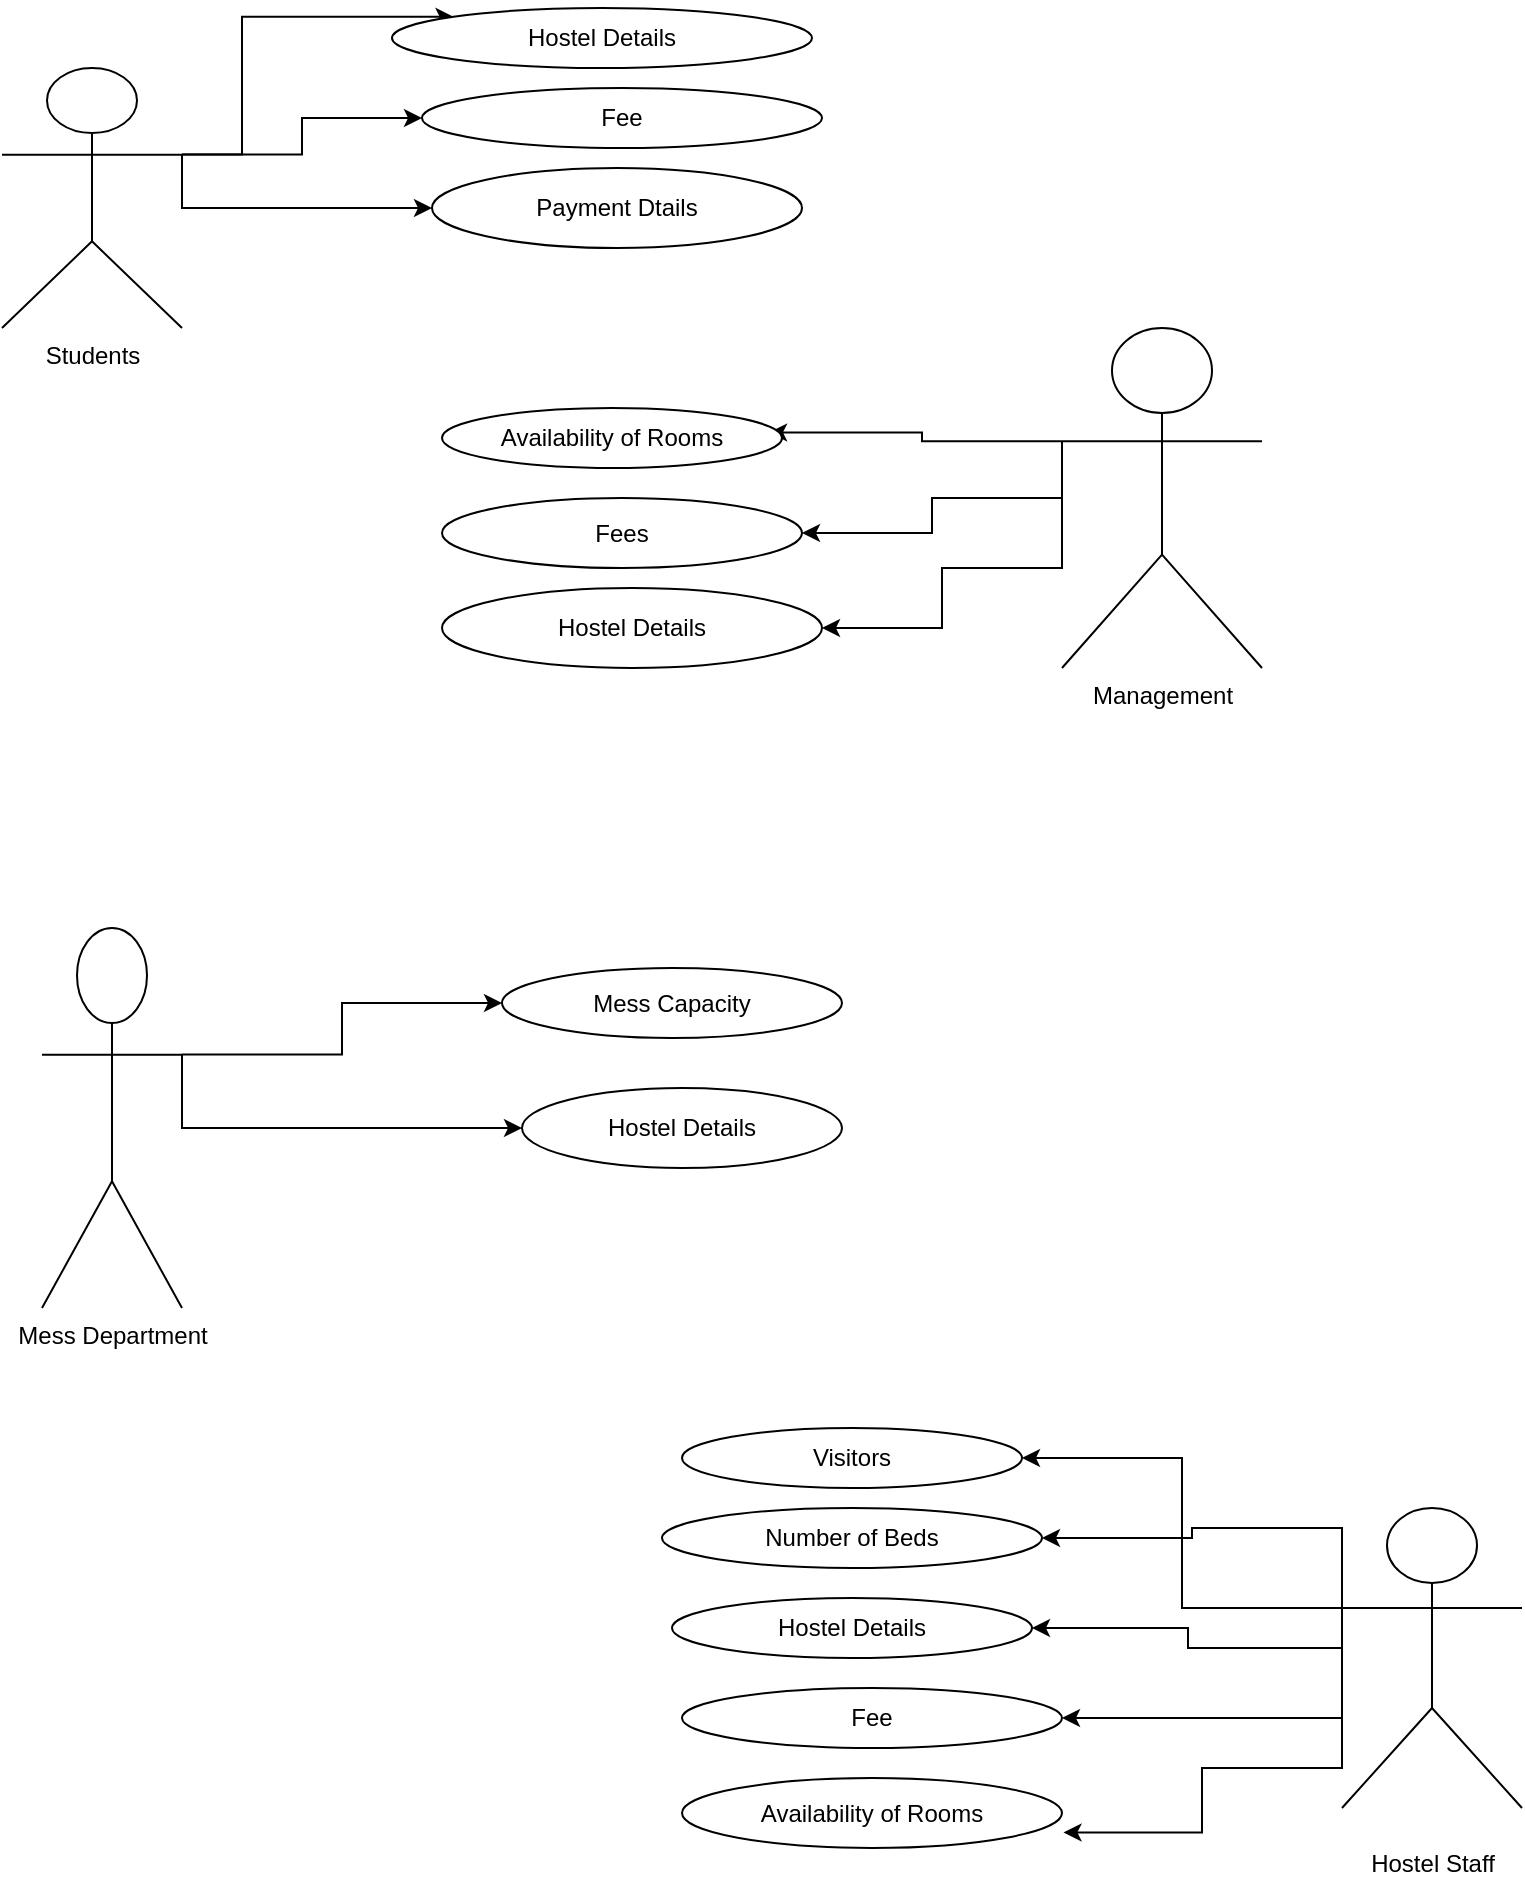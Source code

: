<mxfile version="12.1.7" type="github" pages="1"><diagram id="yyOYTIKLCq1hKmDe734P" name="Page-1"><mxGraphModel dx="1264" dy="1623" grid="1" gridSize="10" guides="1" tooltips="1" connect="1" arrows="1" fold="1" page="1" pageScale="1" pageWidth="850" pageHeight="1100" math="0" shadow="0"><root><mxCell id="0"/><mxCell id="1" parent="0"/><mxCell id="ryse2kRygMIAwQPBMCgx-4" style="edgeStyle=orthogonalEdgeStyle;rounded=0;orthogonalLoop=1;jettySize=auto;html=1;exitX=1;exitY=0.333;exitDx=0;exitDy=0;exitPerimeter=0;entryX=0;entryY=0;entryDx=0;entryDy=0;" edge="1" parent="1" source="ryse2kRygMIAwQPBMCgx-1" target="ryse2kRygMIAwQPBMCgx-2"><mxGeometry relative="1" as="geometry"><Array as="points"><mxPoint x="140" y="73"/><mxPoint x="140" y="4"/></Array></mxGeometry></mxCell><mxCell id="ryse2kRygMIAwQPBMCgx-11" style="edgeStyle=orthogonalEdgeStyle;rounded=0;orthogonalLoop=1;jettySize=auto;html=1;exitX=1;exitY=0.333;exitDx=0;exitDy=0;exitPerimeter=0;" edge="1" parent="1" source="ryse2kRygMIAwQPBMCgx-1" target="ryse2kRygMIAwQPBMCgx-9"><mxGeometry relative="1" as="geometry"/></mxCell><mxCell id="ryse2kRygMIAwQPBMCgx-12" style="edgeStyle=orthogonalEdgeStyle;rounded=0;orthogonalLoop=1;jettySize=auto;html=1;exitX=1;exitY=0.333;exitDx=0;exitDy=0;exitPerimeter=0;" edge="1" parent="1" source="ryse2kRygMIAwQPBMCgx-1" target="ryse2kRygMIAwQPBMCgx-10"><mxGeometry relative="1" as="geometry"><Array as="points"><mxPoint x="110" y="100"/></Array></mxGeometry></mxCell><mxCell id="ryse2kRygMIAwQPBMCgx-1" value="Students" style="shape=umlActor;verticalLabelPosition=bottom;labelBackgroundColor=#ffffff;verticalAlign=top;html=1;outlineConnect=0;" vertex="1" parent="1"><mxGeometry x="20" y="30" width="90" height="130" as="geometry"/></mxCell><mxCell id="ryse2kRygMIAwQPBMCgx-2" value="Hostel Details" style="ellipse;whiteSpace=wrap;html=1;" vertex="1" parent="1"><mxGeometry x="215" width="210" height="30" as="geometry"/></mxCell><mxCell id="ryse2kRygMIAwQPBMCgx-16" style="edgeStyle=orthogonalEdgeStyle;rounded=0;orthogonalLoop=1;jettySize=auto;html=1;exitX=0;exitY=0.333;exitDx=0;exitDy=0;exitPerimeter=0;entryX=0.962;entryY=0.407;entryDx=0;entryDy=0;entryPerimeter=0;" edge="1" parent="1" source="ryse2kRygMIAwQPBMCgx-7" target="ryse2kRygMIAwQPBMCgx-13"><mxGeometry relative="1" as="geometry"/></mxCell><mxCell id="ryse2kRygMIAwQPBMCgx-18" style="edgeStyle=orthogonalEdgeStyle;rounded=0;orthogonalLoop=1;jettySize=auto;html=1;exitX=0;exitY=0.333;exitDx=0;exitDy=0;exitPerimeter=0;entryX=1;entryY=0.5;entryDx=0;entryDy=0;" edge="1" parent="1" source="ryse2kRygMIAwQPBMCgx-7" target="ryse2kRygMIAwQPBMCgx-14"><mxGeometry relative="1" as="geometry"><Array as="points"><mxPoint x="550" y="245"/><mxPoint x="485" y="245"/><mxPoint x="485" y="263"/></Array></mxGeometry></mxCell><mxCell id="ryse2kRygMIAwQPBMCgx-19" style="edgeStyle=orthogonalEdgeStyle;rounded=0;orthogonalLoop=1;jettySize=auto;html=1;exitX=0;exitY=0.333;exitDx=0;exitDy=0;exitPerimeter=0;entryX=1;entryY=0.5;entryDx=0;entryDy=0;" edge="1" parent="1" source="ryse2kRygMIAwQPBMCgx-7" target="ryse2kRygMIAwQPBMCgx-15"><mxGeometry relative="1" as="geometry"><Array as="points"><mxPoint x="550" y="280"/><mxPoint x="490" y="280"/><mxPoint x="490" y="310"/></Array></mxGeometry></mxCell><mxCell id="ryse2kRygMIAwQPBMCgx-7" value="Management" style="shape=umlActor;verticalLabelPosition=bottom;labelBackgroundColor=#ffffff;verticalAlign=top;html=1;outlineConnect=0;" vertex="1" parent="1"><mxGeometry x="550" y="160" width="100" height="170" as="geometry"/></mxCell><mxCell id="ryse2kRygMIAwQPBMCgx-9" value="Fee" style="ellipse;whiteSpace=wrap;html=1;" vertex="1" parent="1"><mxGeometry x="230" y="40" width="200" height="30" as="geometry"/></mxCell><mxCell id="ryse2kRygMIAwQPBMCgx-10" value="Payment Dtails" style="ellipse;whiteSpace=wrap;html=1;" vertex="1" parent="1"><mxGeometry x="235" y="80" width="185" height="40" as="geometry"/></mxCell><mxCell id="ryse2kRygMIAwQPBMCgx-13" value="Availability of Rooms" style="ellipse;whiteSpace=wrap;html=1;" vertex="1" parent="1"><mxGeometry x="240" y="200" width="170" height="30" as="geometry"/></mxCell><mxCell id="ryse2kRygMIAwQPBMCgx-14" value="Fees" style="ellipse;whiteSpace=wrap;html=1;" vertex="1" parent="1"><mxGeometry x="240" y="245" width="180" height="35" as="geometry"/></mxCell><mxCell id="ryse2kRygMIAwQPBMCgx-15" value="Hostel Details" style="ellipse;whiteSpace=wrap;html=1;" vertex="1" parent="1"><mxGeometry x="240" y="290" width="190" height="40" as="geometry"/></mxCell><mxCell id="ryse2kRygMIAwQPBMCgx-26" style="edgeStyle=orthogonalEdgeStyle;rounded=0;orthogonalLoop=1;jettySize=auto;html=1;exitX=1;exitY=0.333;exitDx=0;exitDy=0;exitPerimeter=0;entryX=0;entryY=0.5;entryDx=0;entryDy=0;" edge="1" parent="1" source="ryse2kRygMIAwQPBMCgx-20" target="ryse2kRygMIAwQPBMCgx-24"><mxGeometry relative="1" as="geometry"/></mxCell><mxCell id="ryse2kRygMIAwQPBMCgx-27" style="edgeStyle=orthogonalEdgeStyle;rounded=0;orthogonalLoop=1;jettySize=auto;html=1;exitX=1;exitY=0.333;exitDx=0;exitDy=0;exitPerimeter=0;entryX=0;entryY=0.5;entryDx=0;entryDy=0;" edge="1" parent="1" source="ryse2kRygMIAwQPBMCgx-20" target="ryse2kRygMIAwQPBMCgx-25"><mxGeometry relative="1" as="geometry"><Array as="points"><mxPoint x="110" y="560"/></Array></mxGeometry></mxCell><mxCell id="ryse2kRygMIAwQPBMCgx-20" value="Mess Department" style="shape=umlActor;verticalLabelPosition=bottom;labelBackgroundColor=#ffffff;verticalAlign=top;html=1;outlineConnect=0;" vertex="1" parent="1"><mxGeometry x="40" y="460" width="70" height="190" as="geometry"/></mxCell><mxCell id="ryse2kRygMIAwQPBMCgx-24" value="Mess Capacity" style="ellipse;whiteSpace=wrap;html=1;" vertex="1" parent="1"><mxGeometry x="270" y="480" width="170" height="35" as="geometry"/></mxCell><mxCell id="ryse2kRygMIAwQPBMCgx-25" value="Hostel Details" style="ellipse;whiteSpace=wrap;html=1;" vertex="1" parent="1"><mxGeometry x="280" y="540" width="160" height="40" as="geometry"/></mxCell><mxCell id="ryse2kRygMIAwQPBMCgx-34" style="edgeStyle=orthogonalEdgeStyle;rounded=0;orthogonalLoop=1;jettySize=auto;html=1;exitX=0;exitY=0.333;exitDx=0;exitDy=0;exitPerimeter=0;entryX=1;entryY=0.5;entryDx=0;entryDy=0;" edge="1" parent="1" source="ryse2kRygMIAwQPBMCgx-28" target="ryse2kRygMIAwQPBMCgx-29"><mxGeometry relative="1" as="geometry"/></mxCell><mxCell id="ryse2kRygMIAwQPBMCgx-35" style="edgeStyle=orthogonalEdgeStyle;rounded=0;orthogonalLoop=1;jettySize=auto;html=1;exitX=0;exitY=0.333;exitDx=0;exitDy=0;exitPerimeter=0;entryX=1;entryY=0.5;entryDx=0;entryDy=0;" edge="1" parent="1" source="ryse2kRygMIAwQPBMCgx-28" target="ryse2kRygMIAwQPBMCgx-30"><mxGeometry relative="1" as="geometry"><Array as="points"><mxPoint x="690" y="760"/><mxPoint x="615" y="760"/><mxPoint x="615" y="765"/></Array></mxGeometry></mxCell><mxCell id="ryse2kRygMIAwQPBMCgx-36" style="edgeStyle=orthogonalEdgeStyle;rounded=0;orthogonalLoop=1;jettySize=auto;html=1;exitX=0;exitY=0.333;exitDx=0;exitDy=0;exitPerimeter=0;entryX=1;entryY=0.5;entryDx=0;entryDy=0;" edge="1" parent="1" source="ryse2kRygMIAwQPBMCgx-28" target="ryse2kRygMIAwQPBMCgx-32"><mxGeometry relative="1" as="geometry"><Array as="points"><mxPoint x="690" y="820"/><mxPoint x="613" y="820"/><mxPoint x="613" y="810"/></Array></mxGeometry></mxCell><mxCell id="ryse2kRygMIAwQPBMCgx-37" style="edgeStyle=orthogonalEdgeStyle;rounded=0;orthogonalLoop=1;jettySize=auto;html=1;exitX=0;exitY=0.333;exitDx=0;exitDy=0;exitPerimeter=0;entryX=1;entryY=0.5;entryDx=0;entryDy=0;" edge="1" parent="1" source="ryse2kRygMIAwQPBMCgx-28" target="ryse2kRygMIAwQPBMCgx-31"><mxGeometry relative="1" as="geometry"><Array as="points"><mxPoint x="690" y="855"/></Array></mxGeometry></mxCell><mxCell id="ryse2kRygMIAwQPBMCgx-38" style="edgeStyle=orthogonalEdgeStyle;rounded=0;orthogonalLoop=1;jettySize=auto;html=1;exitX=0;exitY=0.333;exitDx=0;exitDy=0;exitPerimeter=0;entryX=1.004;entryY=0.777;entryDx=0;entryDy=0;entryPerimeter=0;" edge="1" parent="1" source="ryse2kRygMIAwQPBMCgx-28" target="ryse2kRygMIAwQPBMCgx-33"><mxGeometry relative="1" as="geometry"><Array as="points"><mxPoint x="690" y="880"/><mxPoint x="620" y="880"/><mxPoint x="620" y="912"/></Array></mxGeometry></mxCell><mxCell id="ryse2kRygMIAwQPBMCgx-28" value="&lt;br&gt;Hostel Staff" style="shape=umlActor;verticalLabelPosition=bottom;labelBackgroundColor=#ffffff;verticalAlign=top;html=1;outlineConnect=0;" vertex="1" parent="1"><mxGeometry x="690" y="750" width="90" height="150" as="geometry"/></mxCell><mxCell id="ryse2kRygMIAwQPBMCgx-29" value="Visitors" style="ellipse;whiteSpace=wrap;html=1;" vertex="1" parent="1"><mxGeometry x="360" y="710" width="170" height="30" as="geometry"/></mxCell><mxCell id="ryse2kRygMIAwQPBMCgx-30" value="Number of Beds" style="ellipse;whiteSpace=wrap;html=1;" vertex="1" parent="1"><mxGeometry x="350" y="750" width="190" height="30" as="geometry"/></mxCell><mxCell id="ryse2kRygMIAwQPBMCgx-31" value="Fee" style="ellipse;whiteSpace=wrap;html=1;" vertex="1" parent="1"><mxGeometry x="360" y="840" width="190" height="30" as="geometry"/></mxCell><mxCell id="ryse2kRygMIAwQPBMCgx-32" value="Hostel Details" style="ellipse;whiteSpace=wrap;html=1;" vertex="1" parent="1"><mxGeometry x="355" y="795" width="180" height="30" as="geometry"/></mxCell><mxCell id="ryse2kRygMIAwQPBMCgx-33" value="Availability of Rooms" style="ellipse;whiteSpace=wrap;html=1;" vertex="1" parent="1"><mxGeometry x="360" y="885" width="190" height="35" as="geometry"/></mxCell></root></mxGraphModel></diagram></mxfile>